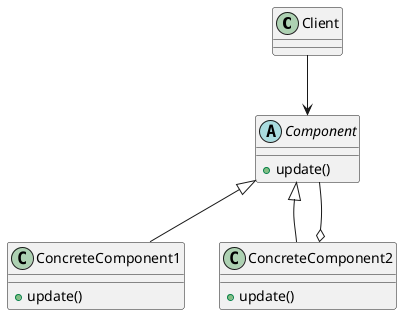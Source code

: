 @startuml

class Client

abstract class Component{
    + update()
}

class ConcreteComponent1{
    + update()
}

class ConcreteComponent2{
    + update()
}

Client --> Component
Component <|-- ConcreteComponent1
Component <|-- ConcreteComponent2
ConcreteComponent2 o-- Component

@enduml
